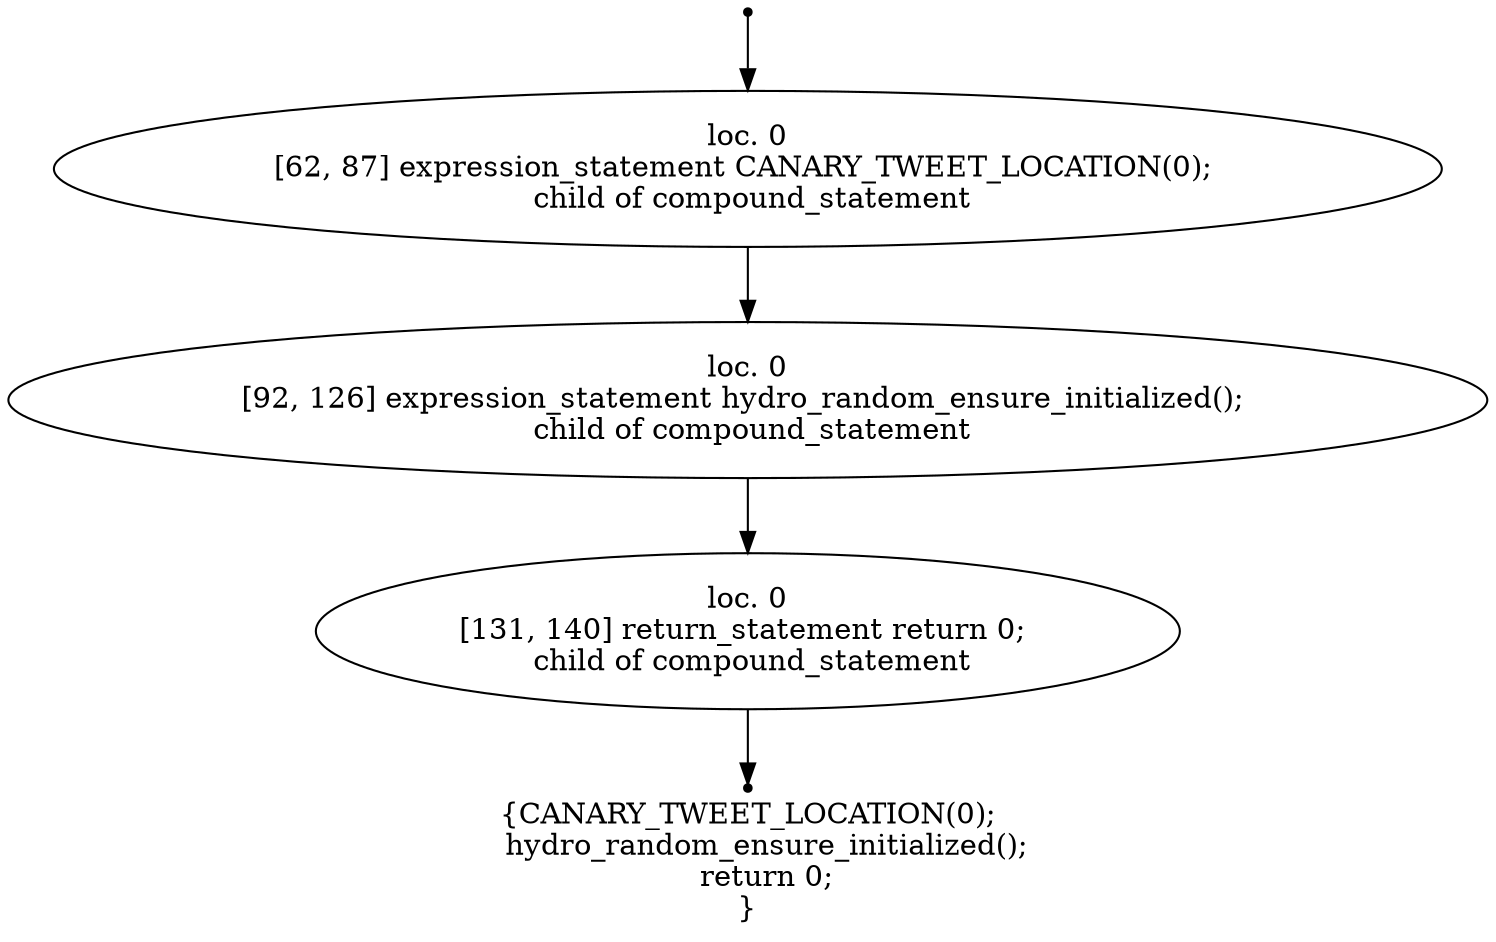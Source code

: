 digraph hydro_init_0 {
	initial [shape=point]
	initial -> "loc. 0
[62, 87] expression_statement CANARY_TWEET_LOCATION(0); 
 child of compound_statement"
	final [shape=point]
	"loc. 0
[131, 140] return_statement return 0; 
 child of compound_statement" -> final
	"loc. 0
[62, 87] expression_statement CANARY_TWEET_LOCATION(0); 
 child of compound_statement"
	"loc. 0
[62, 87] expression_statement CANARY_TWEET_LOCATION(0); 
 child of compound_statement" -> "loc. 0
[92, 126] expression_statement hydro_random_ensure_initialized(); 
 child of compound_statement"
	"loc. 0
[92, 126] expression_statement hydro_random_ensure_initialized(); 
 child of compound_statement"
	"loc. 0
[92, 126] expression_statement hydro_random_ensure_initialized(); 
 child of compound_statement" -> "loc. 0
[131, 140] return_statement return 0; 
 child of compound_statement"
	"loc. 0
[131, 140] return_statement return 0; 
 child of compound_statement"
	label="{CANARY_TWEET_LOCATION(0);
    hydro_random_ensure_initialized();
    return 0;
}"
}
